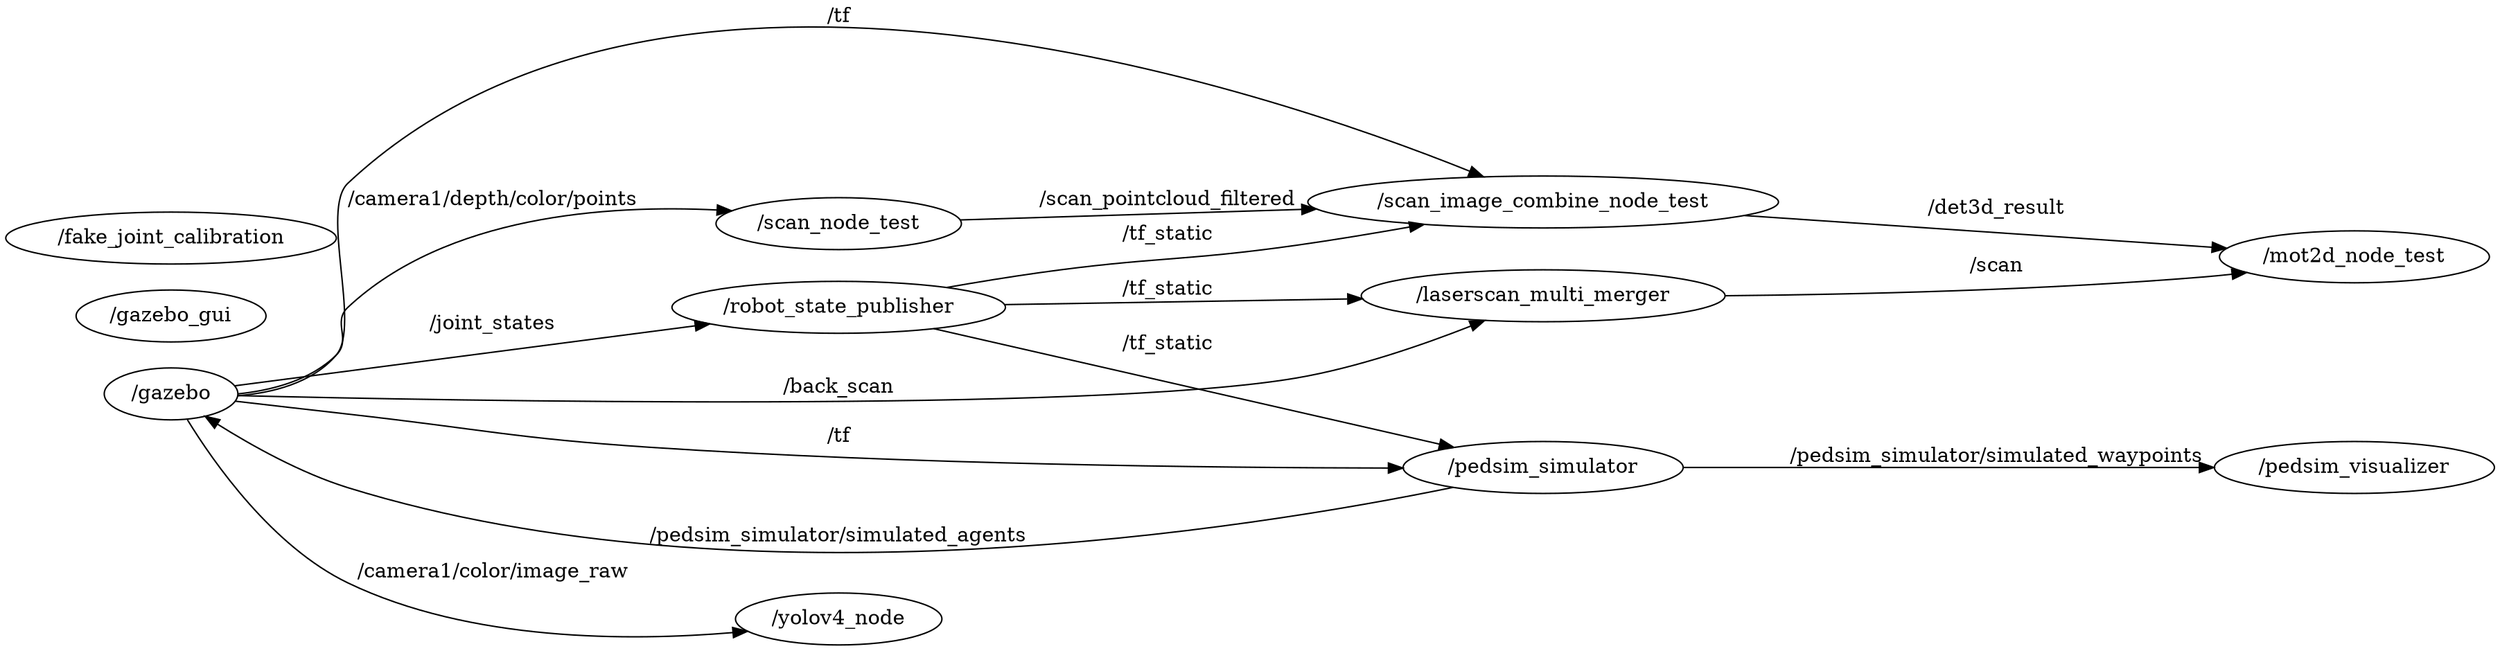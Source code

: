 digraph graphname {
	graph [bb="0,0,2295.4,238",
		compound=True,
		rank=same,
		rankdir=LR,
		ranksep=0.2
	];
	node [label="\N"];
	n___mot2d_node_test	 [URL=__mot2d_node_test,
		height=0.5,
		label="/mot2d_node_test",
		pos="2201.8,49",
		shape=ellipse,
		tooltip="/mot2d_node_test",
		width=2.5998];
	n___pedsim_simulator	 [URL=__pedsim_simulator,
		height=0.5,
		label="/pedsim_simulator",
		pos="408.22,118",
		shape=ellipse,
		tooltip="/pedsim_simulator",
		width=2.69];
	n___pedsim_visualizer	 [URL=__pedsim_visualizer,
		height=0.5,
		label="/pedsim_visualizer",
		pos="905.9,166",
		shape=ellipse,
		tooltip="/pedsim_visualizer",
		width=2.69];
	n___pedsim_simulator -> n___pedsim_visualizer	 [URL=topic_3A__pedsim_simulator__simulated_waypoints,
		label="/pedsim_simulator/simulated_waypoints",
		lp="657.06,167.5",
		penwidth=1,
		pos="e,811.57,161.84 474.61,131.12 487.34,133.33 500.58,135.41 513.06,137 610.49,149.39 722.23,157 801.57,161.3"];
	n___gazebo	 [URL=__gazebo,
		height=0.5,
		label="/gazebo",
		pos="905.9,90",
		shape=ellipse,
		tooltip="/gazebo",
		width=1.2818];
	n___pedsim_simulator -> n___gazebo	 [URL=topic_3A__pedsim_simulator__simulated_agents,
		label="/pedsim_simulator/simulated_agents",
		lp="657.06,94.5",
		penwidth=1,
		pos="e,861.13,85.292 452.23,101.92 470.74,95.968 492.68,89.95 513.06,87 632.49,69.714 774.48,77.754 850.8,84.371"];
	n___robot_state_publisher	 [URL=__robot_state_publisher,
		height=0.5,
		label="/robot_state_publisher",
		pos="115.69,87",
		shape=ellipse,
		tooltip="/robot_state_publisher",
		width=3.2136];
	n___robot_state_publisher -> n___pedsim_simulator	 [URL=topic_3A__tf_static,
		label="/tf_static",
		lp="271.38,113.5",
		penwidth=1,
		pos="e,324.04,109.08 211.48,97.151 244.4,100.64 281.2,104.54 314,108.02"];
	n___laserscan_multi_merger	 [URL=__laserscan_multi_merger,
		height=0.5,
		label="/laserscan_multi_merger",
		pos="1346.8,18",
		shape=ellipse,
		tooltip="/laserscan_multi_merger",
		width=3.5025];
	n___robot_state_publisher -> n___laserscan_multi_merger	 [URL=topic_3A__tf_static,
		label="/tf_static",
		lp="657.06,49.5",
		penwidth=1,
		pos="e,1220.7,19.121 203.29,75.18 237.04,70.79 275.98,65.928 311.38,62 620.79,27.671 699.55,31.566 1010.7,23 1076.5,21.19 1149.5,20.004 1210.6,19.244"];
	n___scan_image_combine_node_test	 [URL=__scan_image_combine_node_test,
		height=0.5,
		label="/scan_image_combine_node_test",
		pos="1833.1,96",
		shape=ellipse,
		tooltip="/scan_image_combine_node_test",
		width=4.5315];
	n___robot_state_publisher -> n___scan_image_combine_node_test	 [URL=topic_3A__tf_static,
		label="/tf_static",
		lp="905.9,230.5",
		penwidth=1,
		pos="e,1793.9,113.53 200.47,99.302 211.39,103 222.01,107.79 231.38,114 236.42,117.34 234.89,120.95 239.38,125 303.81,183.12 321.46,223 408.22,223 408.22,223 408.22,223 1346.8,223 1511.9,223 1698.5,153.66 1784.7,117.45"];
	n___laserscan_multi_merger -> n___mot2d_node_test	 [URL=topic_3A__scan,
		label="/scan",
		lp="1833.1,48.5",
		penwidth=1,
		pos="e,2109.7,45.662 1469.3,22.442 1638.8,28.585 1941.5,39.564 2099.5,45.292"];
	n___gazebo_gui	 [URL=__gazebo_gui,
		height=0.5,
		label="/gazebo_gui",
		pos="115.69,141",
		shape=ellipse,
		tooltip="/gazebo_gui",
		width=1.8234];
	n___scan_image_combine_node_test -> n___mot2d_node_test	 [URL=topic_3A__det3d_result,
		label="/det3d_result",
		lp="2052.2,80.5",
		penwidth=1,
		pos="e,2123.7,58.954 1940.2,82.343 1995.2,75.33 2061.4,66.889 2113.5,60.255"];
	n___yolov4_node	 [URL=__yolov4_node,
		height=0.5,
		label="/yolov4_node",
		pos="1346.8,177",
		shape=ellipse,
		tooltip="/yolov4_node",
		width=1.9859];
	n___scan_node_test	 [URL=__scan_node_test,
		height=0.5,
		label="/scan_node_test",
		pos="1346.8,123",
		shape=ellipse,
		tooltip="/scan_node_test",
		width=2.3651];
	n___scan_node_test -> n___scan_image_combine_node_test	 [URL=topic_3A__scan_pointcloud_filtered,
		label="/scan_pointcloud_filtered",
		lp="1571.4,122.5",
		penwidth=1,
		pos="e,1687.1,104.1 1429.3,118.42 1496.9,114.66 1594.6,109.24 1676.9,104.67"];
	n___gazebo -> n___pedsim_simulator	 [URL=topic_3A__tf,
		label="/tf",
		lp="657.06,125.5",
		penwidth=1,
		pos="e,505.28,118.29 863.96,97.588 844.84,100.74 821.87,104.1 801.06,106 704.82,114.78 594.81,117.52 515.74,118.21"];
	n___gazebo -> n___robot_state_publisher	 [URL=topic_3A__joint_states,
		label="/joint_states",
		lp="408.22,83.5",
		penwidth=1,
		pos="e,223.06,80.26 865.28,81.37 845.94,77.685 822.41,73.819 801.06,72 584.2,53.519 528.87,67.733 311.38,76 286.09,76.961 258.98,78.293 233.23,79.698"];
	n___gazebo -> n___laserscan_multi_merger	 [URL=topic_3A__back_scan,
		label="/back_scan",
		lp="1111.7,50.5",
		penwidth=1,
		pos="e,1224.7,22.663 932.13,75.156 952.79,64.231 982.71,50.095 1010.7,43 1048.4,33.47 1137.4,27.1 1214.4,23.176"];
	n___gazebo -> n___scan_image_combine_node_test	 [URL=topic_3A__tf,
		label="/tf",
		lp="1346.8,88.5",
		penwidth=1,
		pos="e,1684.6,88.426 952.04,88.268 1013.4,86.06 1125.2,82.365 1220.7,81 1332.8,79.399 1360.9,78.667 1472.9,81 1538.9,82.372 1611.5,85.157 1674.2,87.958"];
	n___gazebo -> n___yolov4_node	 [URL=topic_3A__camera1__color__image_raw,
		label="/camera1/color/image_raw",
		lp="1111.7,172.5",
		penwidth=1,
		pos="e,1277.7,172.34 936.01,103.97 956.63,112.99 984.83,124.26 1010.7,131 1096.9,153.42 1198.6,165.4 1267.4,171.46"];
	n___gazebo -> n___scan_node_test	 [URL=topic_3A__camera1__depth__color__points,
		label="/camera1/depth/color/points",
		lp="1111.7,119.5",
		penwidth=1,
		pos="e,1266.2,116.97 951.43,93.407 1023,98.764 1163.2,109.26 1256,116.2"];
	n___fake_joint_calibration	 [URL=__fake_joint_calibration,
		height=0.5,
		label="/fake_joint_calibration",
		pos="115.69,195",
		shape=ellipse,
		tooltip="/fake_joint_calibration",
		width=3.1775];
}
